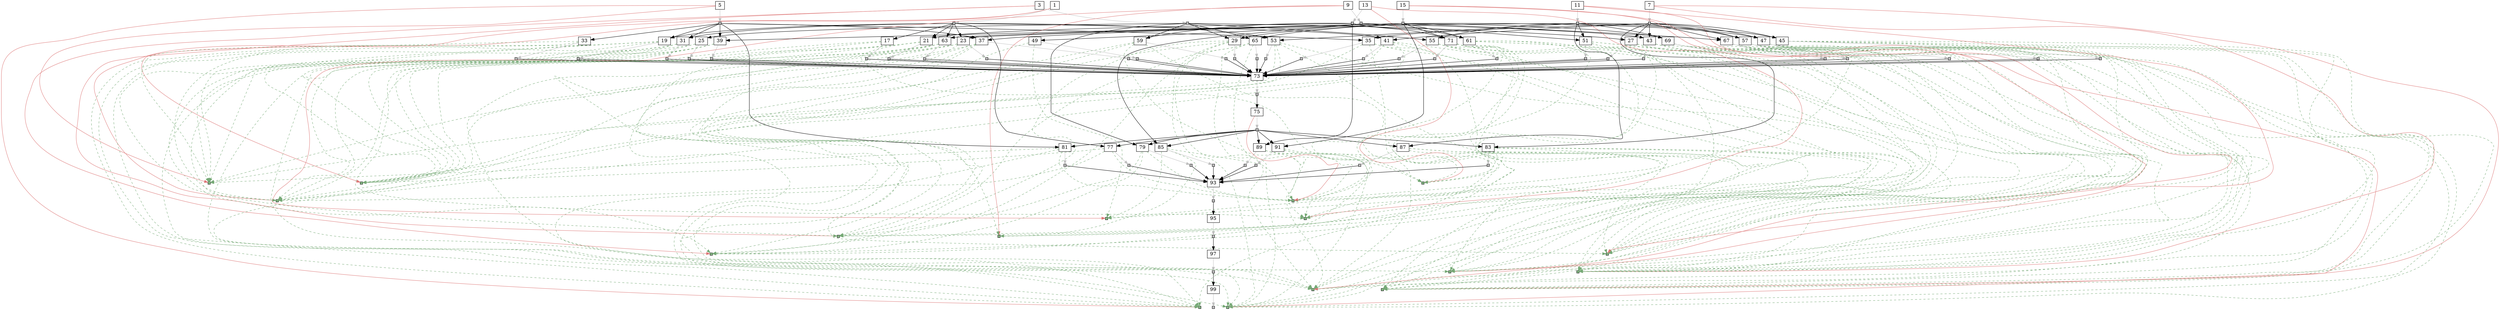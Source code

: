 strict digraph  {
	node [label="\N"];
	1	 [height=0,
		shape=rect,
		size=13.69,
		width=0];
	2	 [fillcolor=gray,
		height=0.1,
		label="",
		shape=rect,
		size=0,
		style=filled,
		width=0.1];
	1 -> 2	 [color=gray,
		size=12515072.0];
	101	 [fillcolor="#88bb88",
		height=0.1,
		label="",
		shape=rect,
		size=0,
		style=filled,
		width=0.1];
	1 -> 101	 [color="#dd7777",
		size=2608584.0,
		weight=0];
	102	 [fillcolor="#88bb88",
		height=0.1,
		label="",
		shape=rect,
		size=0,
		style=filled,
		width=0.1];
	1 -> 102	 [color="#dd7777",
		size=2608584.0,
		weight=0];
	17	 [height=0,
		shape=rect,
		size=10.72,
		width=0];
	2 -> 17	 [size=0];
	19	 [height=0,
		shape=rect,
		size=10.64,
		width=0];
	2 -> 19	 [size=0];
	21	 [height=0,
		shape=rect,
		size=10.44,
		width=0];
	2 -> 21	 [size=0];
	23	 [height=0,
		shape=rect,
		size=10.59,
		width=0];
	2 -> 23	 [size=0];
	31	 [height=0,
		shape=rect,
		size=10.63,
		width=0];
	2 -> 31	 [size=0];
	41	 [height=0,
		shape=rect,
		size=10.42,
		width=0];
	2 -> 41	 [size=0];
	53	 [height=0,
		shape=rect,
		size=10.79,
		width=0];
	2 -> 53	 [size=0];
	63	 [height=0,
		shape=rect,
		size=10.65,
		width=0];
	2 -> 63	 [size=0];
	77	 [height=0,
		shape=rect,
		size=10.87,
		width=0];
	2 -> 77	 [size=0];
	3	 [height=0,
		shape=rect,
		size=13.73,
		width=0];
	4	 [fillcolor=gray,
		height=0.1,
		label="",
		shape=rect,
		size=0,
		style=filled,
		width=0.1];
	3 -> 4	 [color=gray,
		size=12560536.0];
	103	 [fillcolor="#88bb88",
		height=0.1,
		label="",
		shape=rect,
		size=0,
		style=filled,
		width=0.1];
	3 -> 103	 [color="#dd7777",
		size=2608584.0,
		weight=0];
	104	 [fillcolor="#88bb88",
		height=0.1,
		label="",
		shape=rect,
		size=0,
		style=filled,
		width=0.1];
	3 -> 104	 [color="#dd7777",
		size=2608584.0,
		weight=0];
	25	 [height=0,
		shape=rect,
		size=10.74,
		width=0];
	4 -> 25	 [size=0];
	27	 [height=0,
		shape=rect,
		size=10.49,
		width=0];
	4 -> 27	 [size=0];
	29	 [height=0,
		shape=rect,
		size=10.61,
		width=0];
	4 -> 29	 [size=0];
	55	 [height=0,
		shape=rect,
		size=10.5,
		width=0];
	4 -> 55	 [size=0];
	59	 [height=0,
		shape=rect,
		size=10.62,
		width=0];
	4 -> 59	 [size=0];
	65	 [height=0,
		shape=rect,
		size=10.57,
		width=0];
	4 -> 65	 [size=0];
	79	 [height=0,
		shape=rect,
		size=10.73,
		width=0];
	4 -> 79	 [size=0];
	5	 [height=0,
		shape=rect,
		size=13.76,
		width=0];
	6	 [fillcolor=gray,
		height=0.1,
		label="",
		shape=rect,
		size=0,
		style=filled,
		width=0.1];
	5 -> 6	 [color=gray,
		size=12509112.0];
	105	 [fillcolor="#88bb88",
		height=0.1,
		label="",
		shape=rect,
		size=0,
		style=filled,
		width=0.1];
	5 -> 105	 [color="#dd7777",
		size=2608584.0,
		weight=0];
	106	 [fillcolor="#88bb88",
		height=0.1,
		label="",
		shape=rect,
		size=0,
		style=filled,
		width=0.1];
	5 -> 106	 [color="#dd7777",
		size=2608584.0,
		weight=0];
	6 -> 19	 [size=0];
	6 -> 31	 [size=0];
	33	 [height=0,
		shape=rect,
		size=10.55,
		width=0];
	6 -> 33	 [size=0];
	35	 [height=0,
		shape=rect,
		size=10.38,
		width=0];
	6 -> 35	 [size=0];
	37	 [height=0,
		shape=rect,
		size=10.72,
		width=0];
	6 -> 37	 [size=0];
	39	 [height=0,
		shape=rect,
		size=10.57,
		width=0];
	6 -> 39	 [size=0];
	81	 [height=0,
		shape=rect,
		size=10.9,
		width=0];
	6 -> 81	 [size=0];
	7	 [height=0,
		shape=rect,
		size=13.8,
		width=0];
	8	 [fillcolor=gray,
		height=0.1,
		label="",
		shape=rect,
		size=0,
		style=filled,
		width=0.1];
	7 -> 8	 [color=gray,
		size=12562136.0];
	107	 [fillcolor="#88bb88",
		height=0.1,
		label="",
		shape=rect,
		size=0,
		style=filled,
		width=0.1];
	7 -> 107	 [color="#dd7777",
		size=2608584.0,
		weight=0];
	108	 [fillcolor="#88bb88",
		height=0.1,
		label="",
		shape=rect,
		size=0,
		style=filled,
		width=0.1];
	7 -> 108	 [color="#dd7777",
		size=2608584.0,
		weight=0];
	8 -> 27	 [size=0];
	8 -> 35	 [size=0];
	8 -> 41	 [size=0];
	43	 [height=0,
		shape=rect,
		size=10.72,
		width=0];
	8 -> 43	 [size=0];
	45	 [height=0,
		shape=rect,
		size=10.52,
		width=0];
	8 -> 45	 [size=0];
	47	 [height=0,
		shape=rect,
		size=10.72,
		width=0];
	8 -> 47	 [size=0];
	57	 [height=0,
		shape=rect,
		size=10.6,
		width=0];
	8 -> 57	 [size=0];
	67	 [height=0,
		shape=rect,
		size=10.56,
		width=0];
	8 -> 67	 [size=0];
	83	 [height=0,
		shape=rect,
		size=10.59,
		width=0];
	8 -> 83	 [size=0];
	9	 [height=0,
		shape=rect,
		size=13.55,
		width=0];
	10	 [fillcolor=gray,
		height=0.1,
		label="",
		shape=rect,
		size=0,
		style=filled,
		width=0.1];
	9 -> 10	 [color=gray,
		size=12528536.0];
	109	 [fillcolor="#88bb88",
		height=0.1,
		label="",
		shape=rect,
		size=0,
		style=filled,
		width=0.1];
	9 -> 109	 [color="#dd7777",
		size=2608584.0,
		weight=0];
	110	 [fillcolor="#88bb88",
		height=0.1,
		label="",
		shape=rect,
		size=0,
		style=filled,
		width=0.1];
	9 -> 110	 [color="#dd7777",
		size=2608584.0,
		weight=0];
	10 -> 43	 [size=0];
	49	 [height=0,
		shape=rect,
		size=10.5,
		width=0];
	10 -> 49	 [size=0];
	51	 [height=0,
		shape=rect,
		size=10.54,
		width=0];
	10 -> 51	 [size=0];
	85	 [height=0,
		shape=rect,
		size=10.49,
		width=0];
	10 -> 85	 [size=0];
	11	 [height=0,
		shape=rect,
		size=13.76,
		width=0];
	12	 [fillcolor=gray,
		height=0.1,
		label="",
		shape=rect,
		size=0,
		style=filled,
		width=0.1];
	11 -> 12	 [color=gray,
		size=12527828.0];
	111	 [fillcolor="#88bb88",
		height=0.1,
		label="",
		shape=rect,
		size=0,
		style=filled,
		width=0.1];
	11 -> 111	 [color="#dd7777",
		size=2608584.0,
		weight=0];
	112	 [fillcolor="#88bb88",
		height=0.1,
		label="",
		shape=rect,
		size=0,
		style=filled,
		width=0.1];
	11 -> 112	 [color="#dd7777",
		size=2608584.0,
		weight=0];
	12 -> 37	 [size=0];
	12 -> 45	 [size=0];
	12 -> 51	 [size=0];
	12 -> 53	 [size=0];
	12 -> 55	 [size=0];
	12 -> 57	 [size=0];
	69	 [height=0,
		shape=rect,
		size=10.58,
		width=0];
	12 -> 69	 [size=0];
	87	 [height=0,
		shape=rect,
		size=10.6,
		width=0];
	12 -> 87	 [size=0];
	13	 [height=0,
		shape=rect,
		size=13.66,
		width=0];
	14	 [fillcolor=gray,
		height=0.1,
		label="",
		shape=rect,
		size=0,
		style=filled,
		width=0.1];
	13 -> 14	 [color=gray,
		size=12570160.0];
	113	 [fillcolor="#88bb88",
		height=0.1,
		label="",
		shape=rect,
		size=0,
		style=filled,
		width=0.1];
	13 -> 113	 [color="#dd7777",
		size=2608584.0,
		weight=0];
	114	 [fillcolor="#88bb88",
		height=0.1,
		label="",
		shape=rect,
		size=0,
		style=filled,
		width=0.1];
	13 -> 114	 [color="#dd7777",
		size=2608584.0,
		weight=0];
	14 -> 21	 [size=0];
	14 -> 59	 [size=0];
	61	 [height=0,
		shape=rect,
		size=10.61,
		width=0];
	14 -> 61	 [size=0];
	71	 [height=0,
		shape=rect,
		size=10.53,
		width=0];
	14 -> 71	 [size=0];
	89	 [height=0,
		shape=rect,
		size=10.71,
		width=0];
	14 -> 89	 [size=0];
	15	 [height=0,
		shape=rect,
		size=13.8,
		width=0];
	16	 [fillcolor=gray,
		height=0.1,
		label="",
		shape=rect,
		size=0,
		style=filled,
		width=0.1];
	15 -> 16	 [color=gray,
		size=12550350.0];
	115	 [fillcolor="#88bb88",
		height=0.1,
		label="",
		shape=rect,
		size=0,
		style=filled,
		width=0.1];
	15 -> 115	 [color="#dd7777",
		size=2608584.0,
		weight=0];
	116	 [fillcolor="#88bb88",
		height=0.1,
		label="",
		shape=rect,
		size=0,
		style=filled,
		width=0.1];
	15 -> 116	 [color="#dd7777",
		size=2608584.0,
		weight=0];
	16 -> 23	 [size=0];
	16 -> 29	 [size=0];
	16 -> 39	 [size=0];
	16 -> 47	 [size=0];
	16 -> 61	 [size=0];
	16 -> 63	 [size=0];
	16 -> 65	 [size=0];
	16 -> 67	 [size=0];
	16 -> 69	 [size=0];
	16 -> 71	 [size=0];
	91	 [height=0,
		shape=rect,
		size=10.67,
		width=0];
	16 -> 91	 [size=0];
	18	 [fillcolor=gray,
		height=0.1,
		label="",
		shape=rect,
		size=0,
		style=filled,
		width=0.1];
	17 -> 18	 [color=gray,
		size=8453055.0];
	17 -> 101	 [color="#77aa77",
		size=0,
		style=dashed,
		weight=0];
	17 -> 102	 [color="#77aa77",
		size=0,
		style=dashed,
		weight=0];
	73	 [height=0,
		shape=rect,
		size=2.24,
		width=0];
	18 -> 73	 [size=160063.0];
	20	 [fillcolor=gray,
		height=0.1,
		label="",
		shape=rect,
		size=0,
		style=filled,
		width=0.1];
	19 -> 20	 [color=gray,
		size=16739783.0];
	19 -> 101	 [color="#77aa77",
		size=0,
		style=dashed,
		weight=0];
	19 -> 102	 [color="#77aa77",
		size=0,
		style=dashed,
		weight=0];
	19 -> 105	 [color="#77aa77",
		size=0,
		style=dashed,
		weight=0];
	19 -> 106	 [color="#77aa77",
		size=0,
		style=dashed,
		weight=0];
	20 -> 73	 [size=160063.0];
	22	 [fillcolor=gray,
		height=0.1,
		label="",
		shape=rect,
		size=0,
		style=filled,
		width=0.1];
	21 -> 22	 [color=gray,
		size=16800831.0];
	21 -> 101	 [color="#77aa77",
		size=0,
		style=dashed,
		weight=0];
	21 -> 102	 [color="#77aa77",
		size=0,
		style=dashed,
		weight=0];
	21 -> 113	 [color="#77aa77",
		size=0,
		style=dashed,
		weight=0];
	21 -> 114	 [color="#77aa77",
		size=0,
		style=dashed,
		weight=0];
	22 -> 73	 [size=160063.0];
	24	 [fillcolor=gray,
		height=0.1,
		label="",
		shape=rect,
		size=0,
		style=filled,
		width=0.1];
	23 -> 24	 [color=gray,
		size=16781021.0];
	23 -> 101	 [color="#77aa77",
		size=0,
		style=dashed,
		weight=0];
	23 -> 102	 [color="#77aa77",
		size=0,
		style=dashed,
		weight=0];
	23 -> 115	 [color="#77aa77",
		size=0,
		style=dashed,
		weight=0];
	23 -> 116	 [color="#77aa77",
		size=0,
		style=dashed,
		weight=0];
	24 -> 73	 [size=160063.0];
	26	 [fillcolor=gray,
		height=0.1,
		label="",
		shape=rect,
		size=0,
		style=filled,
		width=0.1];
	25 -> 26	 [color=gray,
		size=8498519.0];
	25 -> 103	 [color="#77aa77",
		size=0,
		style=dashed,
		weight=0];
	25 -> 104	 [color="#77aa77",
		size=0,
		style=dashed,
		weight=0];
	26 -> 73	 [size=160063.0];
	28	 [fillcolor=gray,
		height=0.1,
		label="",
		shape=rect,
		size=0,
		style=filled,
		width=0.1];
	27 -> 28	 [color=gray,
		size=16838271.0];
	27 -> 103	 [color="#77aa77",
		size=0,
		style=dashed,
		weight=0];
	27 -> 104	 [color="#77aa77",
		size=0,
		style=dashed,
		weight=0];
	27 -> 107	 [color="#77aa77",
		size=0,
		style=dashed,
		weight=0];
	27 -> 108	 [color="#77aa77",
		size=0,
		style=dashed,
		weight=0];
	28 -> 73	 [size=160063.0];
	30	 [fillcolor=gray,
		height=0.1,
		label="",
		shape=rect,
		size=0,
		style=filled,
		width=0.1];
	29 -> 30	 [color=gray,
		size=16826485.0];
	29 -> 103	 [color="#77aa77",
		size=0,
		style=dashed,
		weight=0];
	29 -> 104	 [color="#77aa77",
		size=0,
		style=dashed,
		weight=0];
	29 -> 115	 [color="#77aa77",
		size=0,
		style=dashed,
		weight=0];
	29 -> 116	 [color="#77aa77",
		size=0,
		style=dashed,
		weight=0];
	30 -> 73	 [size=160063.0];
	32	 [fillcolor=gray,
		height=0.1,
		label="",
		shape=rect,
		size=0,
		style=filled,
		width=0.1];
	31 -> 32	 [color=gray,
		size=16739783.0];
	31 -> 101	 [color="#77aa77",
		size=0,
		style=dashed,
		weight=0];
	31 -> 102	 [color="#77aa77",
		size=0,
		style=dashed,
		weight=0];
	31 -> 105	 [color="#77aa77",
		size=0,
		style=dashed,
		weight=0];
	31 -> 106	 [color="#77aa77",
		size=0,
		style=dashed,
		weight=0];
	32 -> 73	 [size=160063.0];
	34	 [fillcolor=gray,
		height=0.1,
		label="",
		shape=rect,
		size=0,
		style=filled,
		width=0.1];
	33 -> 34	 [color=gray,
		size=8447095.0];
	33 -> 105	 [color="#77aa77",
		size=0,
		style=dashed,
		weight=0];
	33 -> 106	 [color="#77aa77",
		size=0,
		style=dashed,
		weight=0];
	34 -> 73	 [size=160063.0];
	36	 [fillcolor=gray,
		height=0.1,
		label="",
		shape=rect,
		size=0,
		style=filled,
		width=0.1];
	35 -> 36	 [color=gray,
		size=16786847.0];
	35 -> 105	 [color="#77aa77",
		size=0,
		style=dashed,
		weight=0];
	35 -> 106	 [color="#77aa77",
		size=0,
		style=dashed,
		weight=0];
	35 -> 107	 [color="#77aa77",
		size=0,
		style=dashed,
		weight=0];
	35 -> 108	 [color="#77aa77",
		size=0,
		style=dashed,
		weight=0];
	36 -> 73	 [size=160063.0];
	38	 [fillcolor=gray,
		height=0.1,
		label="",
		shape=rect,
		size=0,
		style=filled,
		width=0.1];
	37 -> 38	 [color=gray,
		size=16752539.0];
	37 -> 105	 [color="#77aa77",
		size=0,
		style=dashed,
		weight=0];
	37 -> 106	 [color="#77aa77",
		size=0,
		style=dashed,
		weight=0];
	37 -> 111	 [color="#77aa77",
		size=0,
		style=dashed,
		weight=0];
	37 -> 112	 [color="#77aa77",
		size=0,
		style=dashed,
		weight=0];
	38 -> 73	 [size=160063.0];
	40	 [fillcolor=gray,
		height=0.1,
		label="",
		shape=rect,
		size=0,
		style=filled,
		width=0.1];
	39 -> 40	 [color=gray,
		size=16775061.0];
	39 -> 105	 [color="#77aa77",
		size=0,
		style=dashed,
		weight=0];
	39 -> 106	 [color="#77aa77",
		size=0,
		style=dashed,
		weight=0];
	39 -> 115	 [color="#77aa77",
		size=0,
		style=dashed,
		weight=0];
	39 -> 116	 [color="#77aa77",
		size=0,
		style=dashed,
		weight=0];
	40 -> 73	 [size=160063.0];
	42	 [fillcolor=gray,
		height=0.1,
		label="",
		shape=rect,
		size=0,
		style=filled,
		width=0.1];
	41 -> 42	 [color=gray,
		size=16792807.0];
	41 -> 101	 [color="#77aa77",
		size=0,
		style=dashed,
		weight=0];
	41 -> 102	 [color="#77aa77",
		size=0,
		style=dashed,
		weight=0];
	41 -> 107	 [color="#77aa77",
		size=0,
		style=dashed,
		weight=0];
	41 -> 108	 [color="#77aa77",
		size=0,
		style=dashed,
		weight=0];
	42 -> 73	 [size=160063.0];
	44	 [fillcolor=gray,
		height=0.1,
		label="",
		shape=rect,
		size=0,
		style=filled,
		width=0.1];
	43 -> 44	 [color=gray,
		size=16806271.0];
	43 -> 107	 [color="#77aa77",
		size=0,
		style=dashed,
		weight=0];
	43 -> 108	 [color="#77aa77",
		size=0,
		style=dashed,
		weight=0];
	43 -> 109	 [color="#77aa77",
		size=0,
		style=dashed,
		weight=0];
	43 -> 110	 [color="#77aa77",
		size=0,
		style=dashed,
		weight=0];
	44 -> 73	 [size=160063.0];
	46	 [fillcolor=gray,
		height=0.1,
		label="",
		shape=rect,
		size=0,
		style=filled,
		width=0.1];
	45 -> 46	 [color=gray,
		size=16805563.0];
	45 -> 107	 [color="#77aa77",
		size=0,
		style=dashed,
		weight=0];
	45 -> 108	 [color="#77aa77",
		size=0,
		style=dashed,
		weight=0];
	45 -> 111	 [color="#77aa77",
		size=0,
		style=dashed,
		weight=0];
	45 -> 112	 [color="#77aa77",
		size=0,
		style=dashed,
		weight=0];
	46 -> 73	 [size=160063.0];
	48	 [fillcolor=gray,
		height=0.1,
		label="",
		shape=rect,
		size=0,
		style=filled,
		width=0.1];
	47 -> 48	 [color=gray,
		size=16828085.0];
	47 -> 107	 [color="#77aa77",
		size=0,
		style=dashed,
		weight=0];
	47 -> 108	 [color="#77aa77",
		size=0,
		style=dashed,
		weight=0];
	47 -> 115	 [color="#77aa77",
		size=0,
		style=dashed,
		weight=0];
	47 -> 116	 [color="#77aa77",
		size=0,
		style=dashed,
		weight=0];
	48 -> 73	 [size=160063.0];
	50	 [fillcolor=gray,
		height=0.1,
		label="",
		shape=rect,
		size=0,
		style=filled,
		width=0.1];
	49 -> 50	 [color=gray,
		size=8466519.0];
	49 -> 109	 [color="#77aa77",
		size=0,
		style=dashed,
		weight=0];
	49 -> 110	 [color="#77aa77",
		size=0,
		style=dashed,
		weight=0];
	50 -> 73	 [size=160063.0];
	52	 [fillcolor=gray,
		height=0.1,
		label="",
		shape=rect,
		size=0,
		style=filled,
		width=0.1];
	51 -> 52	 [color=gray,
		size=16771963.0];
	51 -> 109	 [color="#77aa77",
		size=0,
		style=dashed,
		weight=0];
	51 -> 110	 [color="#77aa77",
		size=0,
		style=dashed,
		weight=0];
	51 -> 111	 [color="#77aa77",
		size=0,
		style=dashed,
		weight=0];
	51 -> 112	 [color="#77aa77",
		size=0,
		style=dashed,
		weight=0];
	52 -> 73	 [size=160063.0];
	54	 [fillcolor=gray,
		height=0.1,
		label="",
		shape=rect,
		size=0,
		style=filled,
		width=0.1];
	53 -> 54	 [color=gray,
		size=16758499.0];
	53 -> 101	 [color="#77aa77",
		size=0,
		style=dashed,
		weight=0];
	53 -> 102	 [color="#77aa77",
		size=0,
		style=dashed,
		weight=0];
	53 -> 111	 [color="#77aa77",
		size=0,
		style=dashed,
		weight=0];
	53 -> 112	 [color="#77aa77",
		size=0,
		style=dashed,
		weight=0];
	54 -> 73	 [size=160063.0];
	56	 [fillcolor=gray,
		height=0.1,
		label="",
		shape=rect,
		size=0,
		style=filled,
		width=0.1];
	55 -> 56	 [color=gray,
		size=16803963.0];
	55 -> 103	 [color="#77aa77",
		size=0,
		style=dashed,
		weight=0];
	55 -> 104	 [color="#77aa77",
		size=0,
		style=dashed,
		weight=0];
	55 -> 111	 [color="#77aa77",
		size=0,
		style=dashed,
		weight=0];
	55 -> 112	 [color="#77aa77",
		size=0,
		style=dashed,
		weight=0];
	56 -> 73	 [size=160063.0];
	58	 [fillcolor=gray,
		height=0.1,
		label="",
		shape=rect,
		size=0,
		style=filled,
		width=0.1];
	57 -> 58	 [color=gray,
		size=16805563.0];
	57 -> 107	 [color="#77aa77",
		size=0,
		style=dashed,
		weight=0];
	57 -> 108	 [color="#77aa77",
		size=0,
		style=dashed,
		weight=0];
	57 -> 111	 [color="#77aa77",
		size=0,
		style=dashed,
		weight=0];
	57 -> 112	 [color="#77aa77",
		size=0,
		style=dashed,
		weight=0];
	58 -> 73	 [size=160063.0];
	60	 [fillcolor=gray,
		height=0.1,
		label="",
		shape=rect,
		size=0,
		style=filled,
		width=0.1];
	59 -> 60	 [color=gray,
		size=16846295.0];
	59 -> 103	 [color="#77aa77",
		size=0,
		style=dashed,
		weight=0];
	59 -> 104	 [color="#77aa77",
		size=0,
		style=dashed,
		weight=0];
	59 -> 113	 [color="#77aa77",
		size=0,
		style=dashed,
		weight=0];
	59 -> 114	 [color="#77aa77",
		size=0,
		style=dashed,
		weight=0];
	60 -> 73	 [size=160063.0];
	62	 [fillcolor=gray,
		height=0.1,
		label="",
		shape=rect,
		size=0,
		style=filled,
		width=0.1];
	61 -> 62	 [color=gray,
		size=16836109.0];
	61 -> 113	 [color="#77aa77",
		size=0,
		style=dashed,
		weight=0];
	61 -> 114	 [color="#77aa77",
		size=0,
		style=dashed,
		weight=0];
	61 -> 115	 [color="#77aa77",
		size=0,
		style=dashed,
		weight=0];
	61 -> 116	 [color="#77aa77",
		size=0,
		style=dashed,
		weight=0];
	62 -> 73	 [size=160063.0];
	64	 [fillcolor=gray,
		height=0.1,
		label="",
		shape=rect,
		size=0,
		style=filled,
		width=0.1];
	63 -> 64	 [color=gray,
		size=16781021.0];
	63 -> 101	 [color="#77aa77",
		size=0,
		style=dashed,
		weight=0];
	63 -> 102	 [color="#77aa77",
		size=0,
		style=dashed,
		weight=0];
	63 -> 115	 [color="#77aa77",
		size=0,
		style=dashed,
		weight=0];
	63 -> 116	 [color="#77aa77",
		size=0,
		style=dashed,
		weight=0];
	64 -> 73	 [size=160063.0];
	66	 [fillcolor=gray,
		height=0.1,
		label="",
		shape=rect,
		size=0,
		style=filled,
		width=0.1];
	65 -> 66	 [color=gray,
		size=16826485.0];
	65 -> 103	 [color="#77aa77",
		size=0,
		style=dashed,
		weight=0];
	65 -> 104	 [color="#77aa77",
		size=0,
		style=dashed,
		weight=0];
	65 -> 115	 [color="#77aa77",
		size=0,
		style=dashed,
		weight=0];
	65 -> 116	 [color="#77aa77",
		size=0,
		style=dashed,
		weight=0];
	66 -> 73	 [size=160063.0];
	68	 [fillcolor=gray,
		height=0.1,
		label="",
		shape=rect,
		size=0,
		style=filled,
		width=0.1];
	67 -> 68	 [color=gray,
		size=16828085.0];
	67 -> 107	 [color="#77aa77",
		size=0,
		style=dashed,
		weight=0];
	67 -> 108	 [color="#77aa77",
		size=0,
		style=dashed,
		weight=0];
	67 -> 115	 [color="#77aa77",
		size=0,
		style=dashed,
		weight=0];
	67 -> 116	 [color="#77aa77",
		size=0,
		style=dashed,
		weight=0];
	68 -> 73	 [size=160063.0];
	70	 [fillcolor=gray,
		height=0.1,
		label="",
		shape=rect,
		size=0,
		style=filled,
		width=0.1];
	69 -> 70	 [color=gray,
		size=16793777.0];
	69 -> 111	 [color="#77aa77",
		size=0,
		style=dashed,
		weight=0];
	69 -> 112	 [color="#77aa77",
		size=0,
		style=dashed,
		weight=0];
	69 -> 115	 [color="#77aa77",
		size=0,
		style=dashed,
		weight=0];
	69 -> 116	 [color="#77aa77",
		size=0,
		style=dashed,
		weight=0];
	70 -> 73	 [size=160063.0];
	72	 [fillcolor=gray,
		height=0.1,
		label="",
		shape=rect,
		size=0,
		style=filled,
		width=0.1];
	71 -> 72	 [color=gray,
		size=16836109.0];
	71 -> 113	 [color="#77aa77",
		size=0,
		style=dashed,
		weight=0];
	71 -> 114	 [color="#77aa77",
		size=0,
		style=dashed,
		weight=0];
	71 -> 115	 [color="#77aa77",
		size=0,
		style=dashed,
		weight=0];
	71 -> 116	 [color="#77aa77",
		size=0,
		style=dashed,
		weight=0];
	72 -> 73	 [size=160063.0];
	74	 [fillcolor=gray,
		height=0.1,
		label="",
		shape=rect,
		size=0,
		style=filled,
		width=0.1];
	73 -> 74	 [color=gray,
		size=6641.0];
	75	 [height=0,
		shape=rect,
		size=5.31,
		width=0];
	74 -> 75	 [size=5878.0];
	76	 [fillcolor=gray,
		height=0.1,
		label="",
		shape=rect,
		size=0,
		style=filled,
		width=0.1];
	75 -> 76	 [color=gray,
		size=1765.0];
	117	 [fillcolor="#88bb88",
		height=0.1,
		label="",
		shape=rect,
		size=0,
		style=filled,
		width=0.1];
	75 -> 117	 [color="#dd7777",
		size=2608584.0,
		weight=0];
	76 -> 77	 [size=0];
	76 -> 79	 [size=0];
	76 -> 81	 [size=0];
	76 -> 83	 [size=0];
	76 -> 85	 [size=0];
	76 -> 87	 [size=0];
	76 -> 89	 [size=0];
	76 -> 91	 [size=0];
	78	 [fillcolor=gray,
		height=0.1,
		label="",
		shape=rect,
		size=0,
		style=filled,
		width=0.1];
	77 -> 78	 [color=gray,
		size=16616949.0];
	77 -> 101	 [color="#77aa77",
		size=0,
		style=dashed,
		weight=0];
	77 -> 102	 [color="#77aa77",
		size=0,
		style=dashed,
		weight=0];
	77 -> 117	 [color="#77aa77",
		size=0,
		style=dashed,
		weight=0];
	93	 [height=0,
		shape=rect,
		size=2.44,
		width=0];
	78 -> 93	 [size=8323836.0];
	80	 [fillcolor=gray,
		height=0.1,
		label="",
		shape=rect,
		size=0,
		style=filled,
		width=0.1];
	79 -> 80	 [color=gray,
		size=16640335.0];
	79 -> 103	 [color="#77aa77",
		size=0,
		style=dashed,
		weight=0];
	79 -> 104	 [color="#77aa77",
		size=0,
		style=dashed,
		weight=0];
	79 -> 117	 [color="#77aa77",
		size=0,
		style=dashed,
		weight=0];
	80 -> 93	 [size=8301758.0];
	82	 [fillcolor=gray,
		height=0.1,
		label="",
		shape=rect,
		size=0,
		style=filled,
		width=0.1];
	81 -> 82	 [color=gray,
		size=16597969.0];
	81 -> 105	 [color="#77aa77",
		size=0,
		style=dashed,
		weight=0];
	81 -> 106	 [color="#77aa77",
		size=0,
		style=dashed,
		weight=0];
	81 -> 117	 [color="#77aa77",
		size=0,
		style=dashed,
		weight=0];
	82 -> 93	 [size=8310816.0];
	84	 [fillcolor=gray,
		height=0.1,
		label="",
		shape=rect,
		size=0,
		style=filled,
		width=0.1];
	83 -> 84	 [color=gray,
		size=16658685.0];
	83 -> 107	 [color="#77aa77",
		size=0,
		style=dashed,
		weight=0];
	83 -> 108	 [color="#77aa77",
		size=0,
		style=dashed,
		weight=0];
	83 -> 117	 [color="#77aa77",
		size=0,
		style=dashed,
		weight=0];
	84 -> 93	 [size=8318508.0];
	86	 [fillcolor=gray,
		height=0.1,
		label="",
		shape=rect,
		size=0,
		style=filled,
		width=0.1];
	85 -> 86	 [color=gray,
		size=16600539.0];
	85 -> 109	 [color="#77aa77",
		size=0,
		style=dashed,
		weight=0];
	85 -> 110	 [color="#77aa77",
		size=0,
		style=dashed,
		weight=0];
	85 -> 117	 [color="#77aa77",
		size=0,
		style=dashed,
		weight=0];
	86 -> 93	 [size=8293962.0];
	88	 [fillcolor=gray,
		height=0.1,
		label="",
		shape=rect,
		size=0,
		style=filled,
		width=0.1];
	87 -> 88	 [color=gray,
		size=16626035.0];
	87 -> 111	 [color="#77aa77",
		size=0,
		style=dashed,
		weight=0];
	87 -> 112	 [color="#77aa77",
		size=0,
		style=dashed,
		weight=0];
	87 -> 117	 [color="#77aa77",
		size=0,
		style=dashed,
		weight=0];
	88 -> 93	 [size=8320166.0];
	90	 [fillcolor=gray,
		height=0.1,
		label="",
		shape=rect,
		size=0,
		style=filled,
		width=0.1];
	89 -> 90	 [color=gray,
		size=16682367.0];
	89 -> 113	 [color="#77aa77",
		size=0,
		style=dashed,
		weight=0];
	89 -> 114	 [color="#77aa77",
		size=0,
		style=dashed,
		weight=0];
	89 -> 117	 [color="#77aa77",
		size=0,
		style=dashed,
		weight=0];
	90 -> 93	 [size=8334166.0];
	92	 [fillcolor=gray,
		height=0.1,
		label="",
		shape=rect,
		size=0,
		style=filled,
		width=0.1];
	91 -> 92	 [color=gray,
		size=16617157.0];
	91 -> 115	 [color="#77aa77",
		size=0,
		style=dashed,
		weight=0];
	91 -> 116	 [color="#77aa77",
		size=0,
		style=dashed,
		weight=0];
	91 -> 117	 [color="#77aa77",
		size=0,
		style=dashed,
		weight=0];
	92 -> 93	 [size=8288766.0];
	94	 [fillcolor=gray,
		height=0.1,
		label="",
		shape=rect,
		size=0,
		style=filled,
		width=0.1];
	93 -> 94	 [color=gray,
		size=4075.0];
	95	 [height=0,
		shape=rect,
		size=4.84,
		width=0];
	94 -> 95	 [size=2735.0];
	96	 [fillcolor=gray,
		height=0.1,
		label="",
		shape=rect,
		size=0,
		style=filled,
		width=0.1];
	95 -> 96	 [color=gray,
		size=130377370.0];
	97	 [height=0,
		shape=rect,
		size=4.88,
		width=0];
	96 -> 97	 [size=130377066.0];
	98	 [fillcolor=gray,
		height=0.1,
		label="",
		shape=rect,
		size=0,
		style=filled,
		width=0.1];
	97 -> 98	 [color=gray,
		size=2608584.0];
	99	 [height=0,
		shape=rect,
		size=0.49,
		width=0];
	98 -> 99	 [size=2608584.0];
	100	 [fillcolor=gray,
		height=0.1,
		label="",
		shape=rect,
		size=0,
		style=filled,
		width=0.1];
	99 -> 100	 [color=gray,
		size=280712.0];
}
